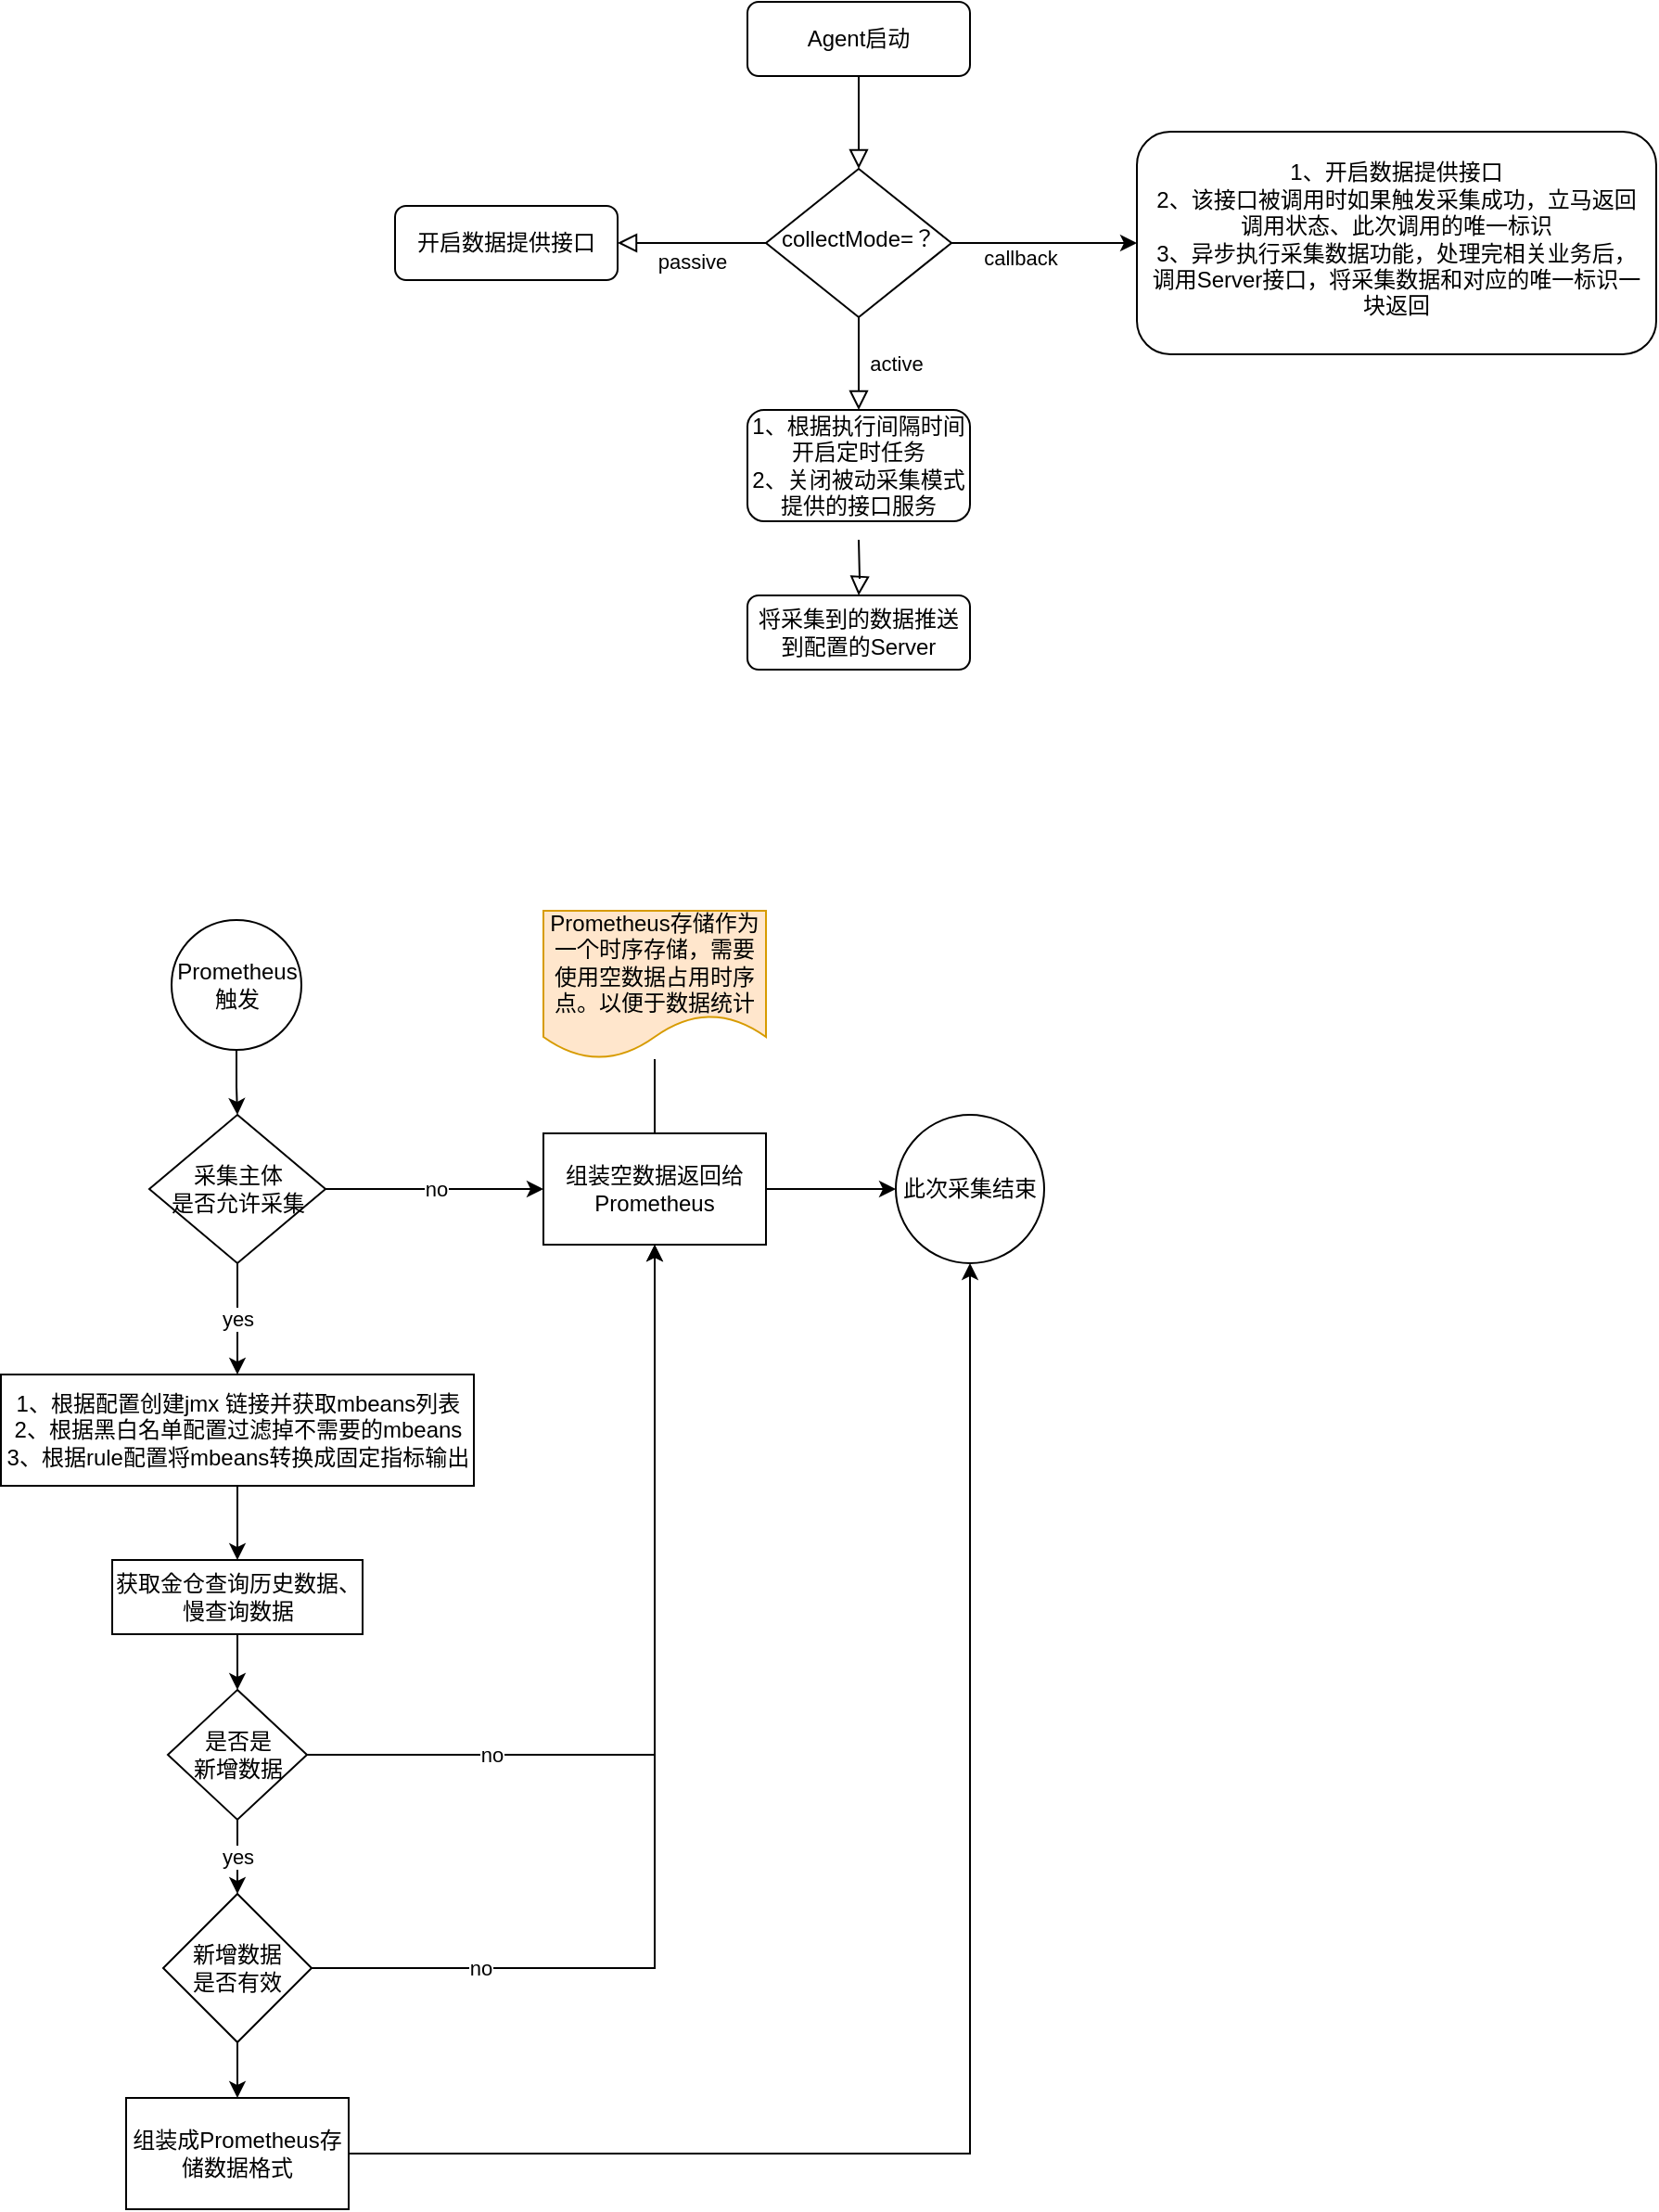 <mxfile version="22.1.5" type="github">
  <diagram id="C5RBs43oDa-KdzZeNtuy" name="Page-1">
    <mxGraphModel dx="2603" dy="782" grid="1" gridSize="10" guides="1" tooltips="1" connect="1" arrows="1" fold="1" page="1" pageScale="1" pageWidth="1169" pageHeight="1654" math="0" shadow="0">
      <root>
        <mxCell id="WIyWlLk6GJQsqaUBKTNV-0" />
        <mxCell id="WIyWlLk6GJQsqaUBKTNV-1" parent="WIyWlLk6GJQsqaUBKTNV-0" />
        <mxCell id="WIyWlLk6GJQsqaUBKTNV-2" value="" style="rounded=0;html=1;jettySize=auto;orthogonalLoop=1;fontSize=11;endArrow=block;endFill=0;endSize=8;strokeWidth=1;shadow=0;labelBackgroundColor=none;edgeStyle=orthogonalEdgeStyle;" parent="WIyWlLk6GJQsqaUBKTNV-1" source="WIyWlLk6GJQsqaUBKTNV-3" target="WIyWlLk6GJQsqaUBKTNV-6" edge="1">
          <mxGeometry relative="1" as="geometry" />
        </mxCell>
        <mxCell id="WIyWlLk6GJQsqaUBKTNV-3" value="Agent启动&lt;br&gt;" style="rounded=1;whiteSpace=wrap;html=1;fontSize=12;glass=0;strokeWidth=1;shadow=0;" parent="WIyWlLk6GJQsqaUBKTNV-1" vertex="1">
          <mxGeometry x="160" y="80" width="120" height="40" as="geometry" />
        </mxCell>
        <mxCell id="WIyWlLk6GJQsqaUBKTNV-4" value="active" style="rounded=0;html=1;jettySize=auto;orthogonalLoop=1;fontSize=11;endArrow=block;endFill=0;endSize=8;strokeWidth=1;shadow=0;labelBackgroundColor=none;edgeStyle=orthogonalEdgeStyle;" parent="WIyWlLk6GJQsqaUBKTNV-1" source="WIyWlLk6GJQsqaUBKTNV-6" target="Fn6N18bhozyeCv0faZj1-1" edge="1">
          <mxGeometry y="20" relative="1" as="geometry">
            <mxPoint as="offset" />
            <mxPoint x="220" y="290" as="targetPoint" />
          </mxGeometry>
        </mxCell>
        <mxCell id="WIyWlLk6GJQsqaUBKTNV-5" value="passive" style="edgeStyle=orthogonalEdgeStyle;rounded=0;html=1;jettySize=auto;orthogonalLoop=1;fontSize=11;endArrow=block;endFill=0;endSize=8;strokeWidth=1;shadow=0;labelBackgroundColor=none;" parent="WIyWlLk6GJQsqaUBKTNV-1" source="WIyWlLk6GJQsqaUBKTNV-6" target="WIyWlLk6GJQsqaUBKTNV-7" edge="1">
          <mxGeometry y="10" relative="1" as="geometry">
            <mxPoint as="offset" />
          </mxGeometry>
        </mxCell>
        <mxCell id="Fn6N18bhozyeCv0faZj1-13" value="" style="edgeStyle=orthogonalEdgeStyle;rounded=0;orthogonalLoop=1;jettySize=auto;html=1;labelBorderColor=none;" parent="WIyWlLk6GJQsqaUBKTNV-1" source="WIyWlLk6GJQsqaUBKTNV-6" target="Fn6N18bhozyeCv0faZj1-12" edge="1">
          <mxGeometry relative="1" as="geometry" />
        </mxCell>
        <mxCell id="Fn6N18bhozyeCv0faZj1-14" value="Text" style="edgeLabel;html=1;align=center;verticalAlign=middle;resizable=0;points=[];" parent="Fn6N18bhozyeCv0faZj1-13" vertex="1" connectable="0">
          <mxGeometry x="-0.314" relative="1" as="geometry">
            <mxPoint y="10" as="offset" />
          </mxGeometry>
        </mxCell>
        <mxCell id="Fn6N18bhozyeCv0faZj1-15" value="callback" style="edgeLabel;html=1;align=center;verticalAlign=middle;resizable=0;points=[];" parent="Fn6N18bhozyeCv0faZj1-13" vertex="1" connectable="0">
          <mxGeometry x="-0.257" y="-8" relative="1" as="geometry">
            <mxPoint as="offset" />
          </mxGeometry>
        </mxCell>
        <mxCell id="WIyWlLk6GJQsqaUBKTNV-6" value="collectMode=？" style="rhombus;whiteSpace=wrap;html=1;shadow=0;fontFamily=Helvetica;fontSize=12;align=center;strokeWidth=1;spacing=6;spacingTop=-4;" parent="WIyWlLk6GJQsqaUBKTNV-1" vertex="1">
          <mxGeometry x="170" y="170" width="100" height="80" as="geometry" />
        </mxCell>
        <mxCell id="WIyWlLk6GJQsqaUBKTNV-7" value="开启数据提供接口" style="rounded=1;whiteSpace=wrap;html=1;fontSize=12;glass=0;strokeWidth=1;shadow=0;" parent="WIyWlLk6GJQsqaUBKTNV-1" vertex="1">
          <mxGeometry x="-30" y="190" width="120" height="40" as="geometry" />
        </mxCell>
        <mxCell id="WIyWlLk6GJQsqaUBKTNV-8" value="" style="rounded=0;html=1;jettySize=auto;orthogonalLoop=1;fontSize=11;endArrow=block;endFill=0;endSize=8;strokeWidth=1;shadow=0;labelBackgroundColor=none;edgeStyle=orthogonalEdgeStyle;" parent="WIyWlLk6GJQsqaUBKTNV-1" target="WIyWlLk6GJQsqaUBKTNV-11" edge="1">
          <mxGeometry x="0.322" y="20" relative="1" as="geometry">
            <mxPoint as="offset" />
            <mxPoint x="220" y="370" as="sourcePoint" />
          </mxGeometry>
        </mxCell>
        <mxCell id="WIyWlLk6GJQsqaUBKTNV-11" value="将采集到的数据推送到配置的Server" style="rounded=1;whiteSpace=wrap;html=1;fontSize=12;glass=0;strokeWidth=1;shadow=0;" parent="WIyWlLk6GJQsqaUBKTNV-1" vertex="1">
          <mxGeometry x="160" y="400" width="120" height="40" as="geometry" />
        </mxCell>
        <mxCell id="Fn6N18bhozyeCv0faZj1-1" value="1、根据执行间隔时间开启定时任务&lt;br&gt;2、关闭被动采集模式提供的接口服务" style="rounded=1;whiteSpace=wrap;html=1;" parent="WIyWlLk6GJQsqaUBKTNV-1" vertex="1">
          <mxGeometry x="160" y="300" width="120" height="60" as="geometry" />
        </mxCell>
        <mxCell id="Fn6N18bhozyeCv0faZj1-12" value="1、开启数据提供接口&lt;br&gt;2、该接口被调用时如果触发采集成功，立马返回调用状态、此次调用的唯一标识&lt;br&gt;3、异步执行采集数据功能，处理完相关业务后，调用Server接口，将采集数据和对应的唯一标识一块返回" style="rounded=1;whiteSpace=wrap;html=1;shadow=0;strokeWidth=1;spacing=6;spacingTop=-4;" parent="WIyWlLk6GJQsqaUBKTNV-1" vertex="1">
          <mxGeometry x="370" y="150" width="280" height="120" as="geometry" />
        </mxCell>
        <mxCell id="Fn6N18bhozyeCv0faZj1-24" style="edgeStyle=orthogonalEdgeStyle;rounded=0;orthogonalLoop=1;jettySize=auto;html=1;exitX=0.5;exitY=1;exitDx=0;exitDy=0;" parent="WIyWlLk6GJQsqaUBKTNV-1" source="Fn6N18bhozyeCv0faZj1-18" target="Fn6N18bhozyeCv0faZj1-23" edge="1">
          <mxGeometry relative="1" as="geometry" />
        </mxCell>
        <mxCell id="Fn6N18bhozyeCv0faZj1-18" value="Prometheus&lt;br&gt;触发" style="ellipse;whiteSpace=wrap;html=1;aspect=fixed;" parent="WIyWlLk6GJQsqaUBKTNV-1" vertex="1">
          <mxGeometry x="-150.5" y="575" width="70" height="70" as="geometry" />
        </mxCell>
        <mxCell id="Fn6N18bhozyeCv0faZj1-26" value="no" style="edgeStyle=orthogonalEdgeStyle;rounded=0;orthogonalLoop=1;jettySize=auto;html=1;" parent="WIyWlLk6GJQsqaUBKTNV-1" source="Fn6N18bhozyeCv0faZj1-23" target="Fn6N18bhozyeCv0faZj1-25" edge="1">
          <mxGeometry relative="1" as="geometry" />
        </mxCell>
        <mxCell id="Fn6N18bhozyeCv0faZj1-44" value="yes" style="edgeStyle=orthogonalEdgeStyle;rounded=0;orthogonalLoop=1;jettySize=auto;html=1;" parent="WIyWlLk6GJQsqaUBKTNV-1" source="Fn6N18bhozyeCv0faZj1-23" target="Fn6N18bhozyeCv0faZj1-43" edge="1">
          <mxGeometry relative="1" as="geometry" />
        </mxCell>
        <mxCell id="Fn6N18bhozyeCv0faZj1-23" value="采集主体&lt;br&gt;是否允许采集" style="rhombus;whiteSpace=wrap;html=1;" parent="WIyWlLk6GJQsqaUBKTNV-1" vertex="1">
          <mxGeometry x="-162.5" y="680" width="95" height="80" as="geometry" />
        </mxCell>
        <mxCell id="Fn6N18bhozyeCv0faZj1-38" style="edgeStyle=orthogonalEdgeStyle;rounded=0;orthogonalLoop=1;jettySize=auto;html=1;endArrow=none;endFill=0;" parent="WIyWlLk6GJQsqaUBKTNV-1" source="Fn6N18bhozyeCv0faZj1-25" target="Fn6N18bhozyeCv0faZj1-37" edge="1">
          <mxGeometry relative="1" as="geometry" />
        </mxCell>
        <mxCell id="Fn6N18bhozyeCv0faZj1-42" value="" style="edgeStyle=orthogonalEdgeStyle;rounded=0;orthogonalLoop=1;jettySize=auto;html=1;" parent="WIyWlLk6GJQsqaUBKTNV-1" source="Fn6N18bhozyeCv0faZj1-25" target="Fn6N18bhozyeCv0faZj1-41" edge="1">
          <mxGeometry relative="1" as="geometry" />
        </mxCell>
        <mxCell id="Fn6N18bhozyeCv0faZj1-25" value="组装空数据返回给Prometheus" style="whiteSpace=wrap;html=1;" parent="WIyWlLk6GJQsqaUBKTNV-1" vertex="1">
          <mxGeometry x="50" y="690" width="120" height="60" as="geometry" />
        </mxCell>
        <mxCell id="Fn6N18bhozyeCv0faZj1-37" value="Prometheus存储作为一个时序存储，需要使用空数据占用时序点。以便于数据统计" style="shape=document;whiteSpace=wrap;html=1;boundedLbl=1;fillColor=#ffe6cc;strokeColor=#d79b00;" parent="WIyWlLk6GJQsqaUBKTNV-1" vertex="1">
          <mxGeometry x="50" y="570" width="120" height="80" as="geometry" />
        </mxCell>
        <mxCell id="Fn6N18bhozyeCv0faZj1-41" value="此次采集结束" style="ellipse;whiteSpace=wrap;html=1;" parent="WIyWlLk6GJQsqaUBKTNV-1" vertex="1">
          <mxGeometry x="240" y="680" width="80" height="80" as="geometry" />
        </mxCell>
        <mxCell id="Fn6N18bhozyeCv0faZj1-46" value="" style="edgeStyle=orthogonalEdgeStyle;rounded=0;orthogonalLoop=1;jettySize=auto;html=1;" parent="WIyWlLk6GJQsqaUBKTNV-1" source="Fn6N18bhozyeCv0faZj1-43" target="Fn6N18bhozyeCv0faZj1-45" edge="1">
          <mxGeometry relative="1" as="geometry" />
        </mxCell>
        <mxCell id="Fn6N18bhozyeCv0faZj1-43" value="1、根据配置创建jmx 链接并获取mbeans列表&lt;br&gt;2、根据黑白名单配置过滤掉不需要的mbeans&lt;br&gt;3、根据rule配置将mbeans转换成固定指标输出" style="whiteSpace=wrap;html=1;" parent="WIyWlLk6GJQsqaUBKTNV-1" vertex="1">
          <mxGeometry x="-242.5" y="820" width="255" height="60" as="geometry" />
        </mxCell>
        <mxCell id="Fn6N18bhozyeCv0faZj1-48" value="" style="edgeStyle=orthogonalEdgeStyle;rounded=0;orthogonalLoop=1;jettySize=auto;html=1;" parent="WIyWlLk6GJQsqaUBKTNV-1" source="Fn6N18bhozyeCv0faZj1-45" target="Fn6N18bhozyeCv0faZj1-47" edge="1">
          <mxGeometry relative="1" as="geometry" />
        </mxCell>
        <mxCell id="Fn6N18bhozyeCv0faZj1-45" value="获取金仓查询历史数据、&lt;br&gt;慢查询数据" style="whiteSpace=wrap;html=1;" parent="WIyWlLk6GJQsqaUBKTNV-1" vertex="1">
          <mxGeometry x="-182.5" y="920" width="135" height="40" as="geometry" />
        </mxCell>
        <mxCell id="Fn6N18bhozyeCv0faZj1-49" value="no" style="edgeStyle=orthogonalEdgeStyle;rounded=0;orthogonalLoop=1;jettySize=auto;html=1;entryX=0.5;entryY=1;entryDx=0;entryDy=0;" parent="WIyWlLk6GJQsqaUBKTNV-1" source="Fn6N18bhozyeCv0faZj1-47" target="Fn6N18bhozyeCv0faZj1-25" edge="1">
          <mxGeometry x="-0.57" relative="1" as="geometry">
            <mxPoint as="offset" />
          </mxGeometry>
        </mxCell>
        <mxCell id="Fn6N18bhozyeCv0faZj1-52" value="yes&lt;br&gt;" style="edgeStyle=orthogonalEdgeStyle;rounded=0;orthogonalLoop=1;jettySize=auto;html=1;" parent="WIyWlLk6GJQsqaUBKTNV-1" source="Fn6N18bhozyeCv0faZj1-47" target="Fn6N18bhozyeCv0faZj1-51" edge="1">
          <mxGeometry relative="1" as="geometry" />
        </mxCell>
        <mxCell id="Fn6N18bhozyeCv0faZj1-47" value="是否是&lt;br&gt;新增数据" style="rhombus;whiteSpace=wrap;html=1;" parent="WIyWlLk6GJQsqaUBKTNV-1" vertex="1">
          <mxGeometry x="-152.5" y="990" width="75" height="70" as="geometry" />
        </mxCell>
        <mxCell id="Fn6N18bhozyeCv0faZj1-53" value="no" style="edgeStyle=orthogonalEdgeStyle;rounded=0;orthogonalLoop=1;jettySize=auto;html=1;" parent="WIyWlLk6GJQsqaUBKTNV-1" source="Fn6N18bhozyeCv0faZj1-51" target="Fn6N18bhozyeCv0faZj1-25" edge="1">
          <mxGeometry x="-0.684" relative="1" as="geometry">
            <mxPoint as="offset" />
          </mxGeometry>
        </mxCell>
        <mxCell id="Fn6N18bhozyeCv0faZj1-56" value="" style="edgeStyle=orthogonalEdgeStyle;rounded=0;orthogonalLoop=1;jettySize=auto;html=1;" parent="WIyWlLk6GJQsqaUBKTNV-1" source="Fn6N18bhozyeCv0faZj1-51" target="Fn6N18bhozyeCv0faZj1-55" edge="1">
          <mxGeometry relative="1" as="geometry" />
        </mxCell>
        <mxCell id="Fn6N18bhozyeCv0faZj1-51" value="新增数据&lt;br&gt;是否有效" style="rhombus;whiteSpace=wrap;html=1;" parent="WIyWlLk6GJQsqaUBKTNV-1" vertex="1">
          <mxGeometry x="-155" y="1100" width="80" height="80" as="geometry" />
        </mxCell>
        <mxCell id="Fn6N18bhozyeCv0faZj1-57" style="edgeStyle=orthogonalEdgeStyle;rounded=0;orthogonalLoop=1;jettySize=auto;html=1;entryX=0.5;entryY=1;entryDx=0;entryDy=0;" parent="WIyWlLk6GJQsqaUBKTNV-1" source="Fn6N18bhozyeCv0faZj1-55" target="Fn6N18bhozyeCv0faZj1-41" edge="1">
          <mxGeometry relative="1" as="geometry" />
        </mxCell>
        <mxCell id="Fn6N18bhozyeCv0faZj1-55" value="组装成Prometheus存储数据格式" style="whiteSpace=wrap;html=1;" parent="WIyWlLk6GJQsqaUBKTNV-1" vertex="1">
          <mxGeometry x="-175" y="1210" width="120" height="60" as="geometry" />
        </mxCell>
      </root>
    </mxGraphModel>
  </diagram>
</mxfile>
